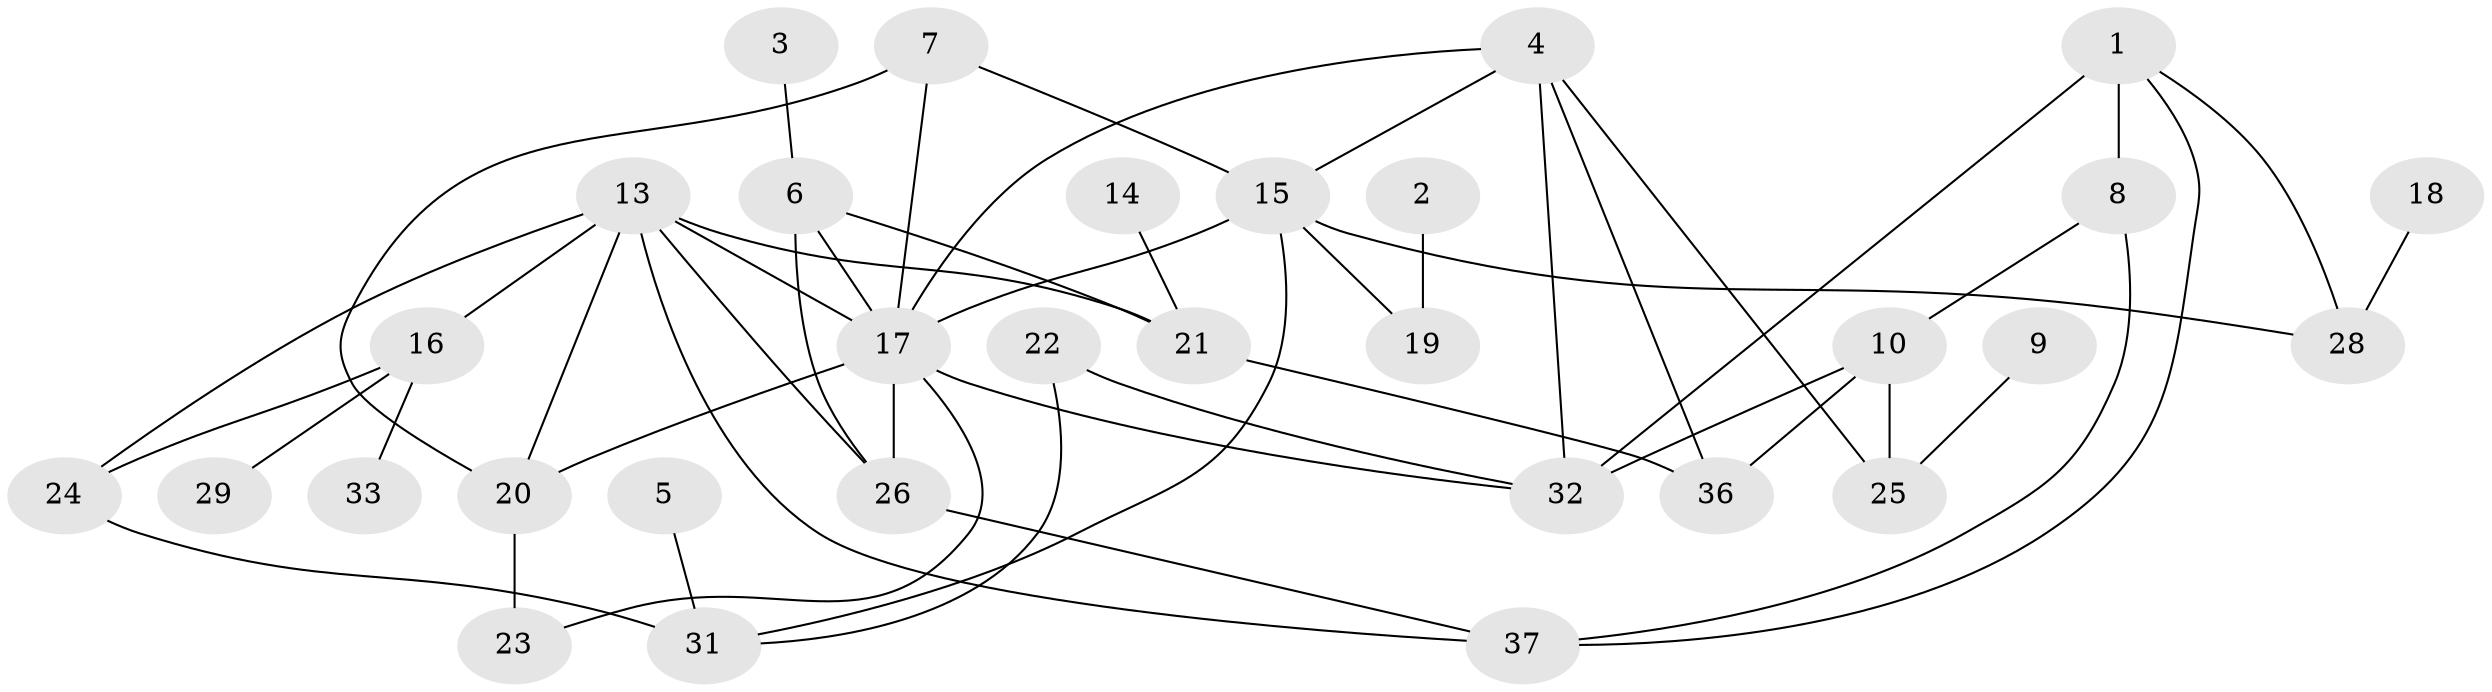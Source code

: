 // original degree distribution, {3: 0.16666666666666666, 1: 0.23333333333333334, 4: 0.21666666666666667, 2: 0.2, 0: 0.08333333333333333, 6: 0.03333333333333333, 5: 0.05, 7: 0.016666666666666666}
// Generated by graph-tools (version 1.1) at 2025/48/03/04/25 22:48:30]
// undirected, 31 vertices, 50 edges
graph export_dot {
  node [color=gray90,style=filled];
  1;
  2;
  3;
  4;
  5;
  6;
  7;
  8;
  9;
  10;
  13;
  14;
  15;
  16;
  17;
  18;
  19;
  20;
  21;
  22;
  23;
  24;
  25;
  26;
  28;
  29;
  31;
  32;
  33;
  36;
  37;
  1 -- 8 [weight=2.0];
  1 -- 28 [weight=1.0];
  1 -- 32 [weight=1.0];
  1 -- 37 [weight=1.0];
  2 -- 19 [weight=1.0];
  3 -- 6 [weight=1.0];
  4 -- 15 [weight=1.0];
  4 -- 17 [weight=1.0];
  4 -- 25 [weight=1.0];
  4 -- 32 [weight=1.0];
  4 -- 36 [weight=1.0];
  5 -- 31 [weight=1.0];
  6 -- 17 [weight=1.0];
  6 -- 21 [weight=1.0];
  6 -- 26 [weight=1.0];
  7 -- 15 [weight=1.0];
  7 -- 17 [weight=1.0];
  7 -- 20 [weight=1.0];
  8 -- 10 [weight=1.0];
  8 -- 37 [weight=1.0];
  9 -- 25 [weight=1.0];
  10 -- 25 [weight=1.0];
  10 -- 32 [weight=1.0];
  10 -- 36 [weight=1.0];
  13 -- 16 [weight=2.0];
  13 -- 17 [weight=3.0];
  13 -- 20 [weight=1.0];
  13 -- 21 [weight=1.0];
  13 -- 24 [weight=1.0];
  13 -- 26 [weight=1.0];
  13 -- 37 [weight=1.0];
  14 -- 21 [weight=1.0];
  15 -- 17 [weight=1.0];
  15 -- 19 [weight=1.0];
  15 -- 28 [weight=1.0];
  15 -- 31 [weight=1.0];
  16 -- 24 [weight=1.0];
  16 -- 29 [weight=1.0];
  16 -- 33 [weight=1.0];
  17 -- 20 [weight=1.0];
  17 -- 23 [weight=1.0];
  17 -- 26 [weight=1.0];
  17 -- 32 [weight=1.0];
  18 -- 28 [weight=1.0];
  20 -- 23 [weight=1.0];
  21 -- 36 [weight=1.0];
  22 -- 31 [weight=1.0];
  22 -- 32 [weight=1.0];
  24 -- 31 [weight=1.0];
  26 -- 37 [weight=1.0];
}
